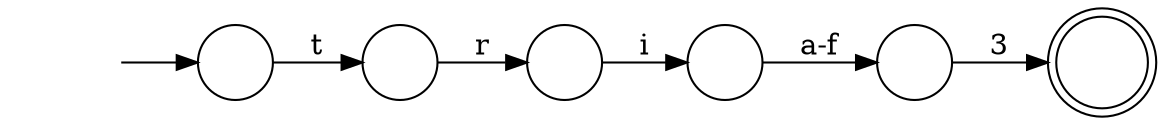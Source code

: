 digraph Automaton {
	graph [bb="0,0,531,44",
		dpi=96,
		rankdir=LR
	];
	node [label="\N"];
	0	 [height=0.5,
		label="",
		pos="109,22",
		shape=circle,
		width=0.5];
	2	 [height=0.5,
		label="",
		pos="185,22",
		shape=circle,
		width=0.5];
	0 -> 2	 [label=t,
		lp="147,29.5",
		pos="e,166.93,22 127.16,22 135.94,22 146.84,22 156.73,22"];
	initial	 [height=0.5,
		label="",
		pos="27,22",
		shape=plaintext,
		width=0.75];
	initial -> 0	 [pos="e,90.826,22 54.195,22 62.654,22 72.051,22 80.595,22"];
	1	 [height=0.5,
		label="",
		pos="262,22",
		shape=circle,
		width=0.5];
	2 -> 1	 [label=r,
		lp="223.5,29.5",
		pos="e,243.79,22 203.02,22 212.06,22 223.4,22 233.65,22"];
	5	 [height=0.5,
		label="",
		pos="338,22",
		shape=circle,
		width=0.5];
	1 -> 5	 [label=i,
		lp="300,29.5",
		pos="e,319.93,22 280.16,22 288.94,22 299.84,22 309.73,22"];
	4	 [height=0.5,
		label="",
		pos="426,22",
		shape=circle,
		width=0.5];
	5 -> 4	 [label="a-f",
		lp="382,29.5",
		pos="e,407.92,22 356.4,22 368.25,22 384.18,22 397.71,22"];
	3	 [height=0.61111,
		label="",
		pos="509,22",
		shape=doublecircle,
		width=0.61111];
	4 -> 3	 [label=3,
		lp="465.5,29.5",
		pos="e,486.81,22 444.18,22 453.61,22 465.6,22 476.64,22"];
}
